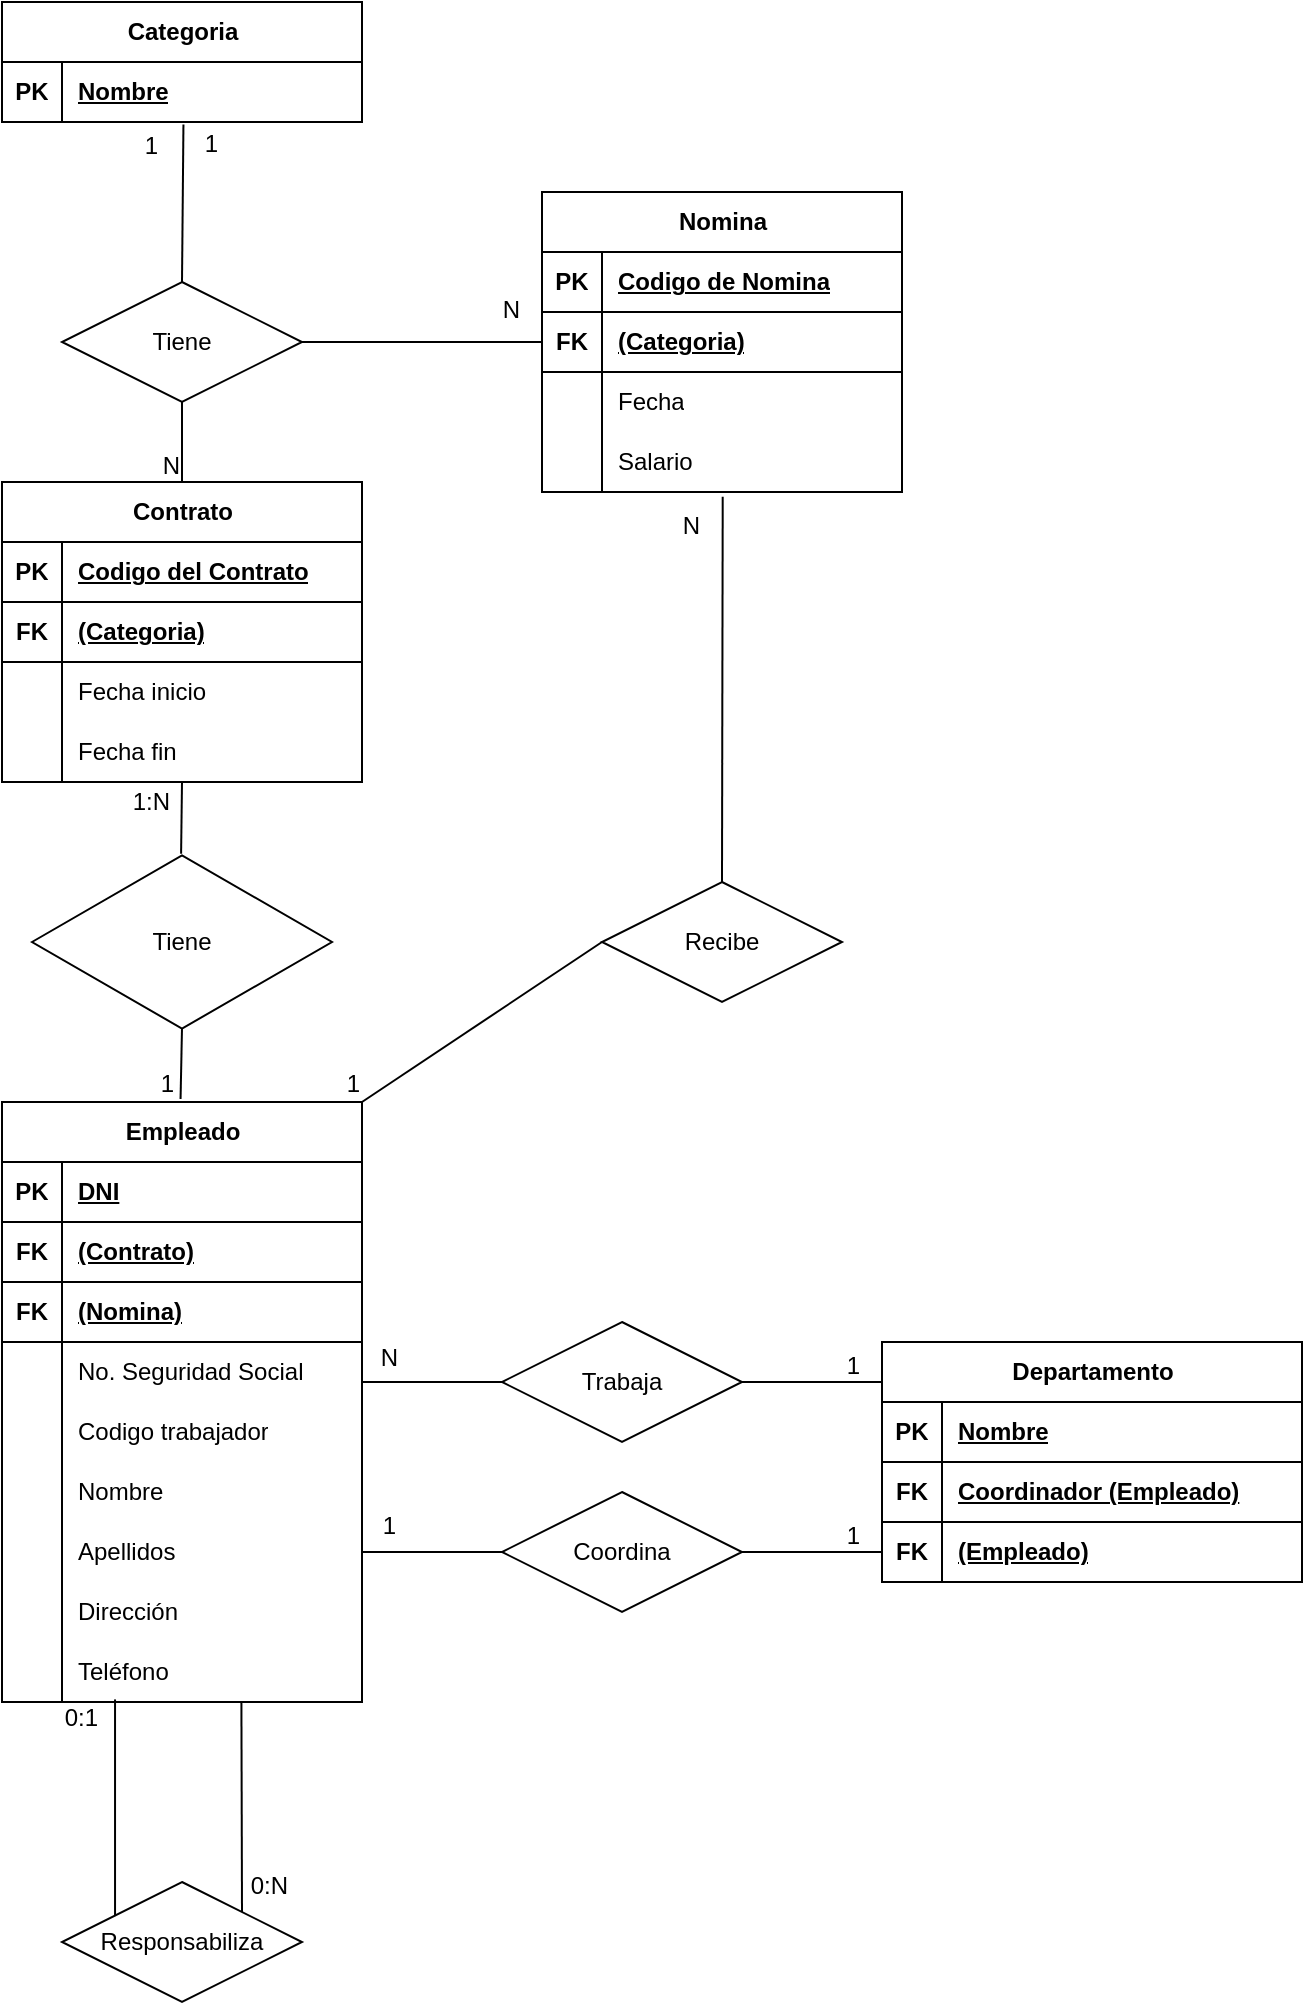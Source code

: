 <mxfile version="21.0.8" type="github">
  <diagram name="Página-1" id="8KKt6G1CIv87-5OnyRZG">
    <mxGraphModel dx="1728" dy="2106" grid="1" gridSize="10" guides="1" tooltips="1" connect="1" arrows="1" fold="1" page="1" pageScale="1" pageWidth="827" pageHeight="1169" math="0" shadow="0">
      <root>
        <mxCell id="0" />
        <mxCell id="1" parent="0" />
        <mxCell id="zrMCOAEATUfnwbdSrfln-1" value="Empleado" style="shape=table;startSize=30;container=1;collapsible=1;childLayout=tableLayout;fixedRows=1;rowLines=0;fontStyle=1;align=center;resizeLast=1;html=1;" parent="1" vertex="1">
          <mxGeometry x="50" y="160" width="180" height="300" as="geometry" />
        </mxCell>
        <mxCell id="zDWZpCZpUpgPRAZWwaJ6-1" value="" style="shape=tableRow;horizontal=0;startSize=0;swimlaneHead=0;swimlaneBody=0;fillColor=none;collapsible=0;dropTarget=0;points=[[0,0.5],[1,0.5]];portConstraint=eastwest;top=0;left=0;right=0;bottom=1;" vertex="1" parent="zrMCOAEATUfnwbdSrfln-1">
          <mxGeometry y="30" width="180" height="30" as="geometry" />
        </mxCell>
        <mxCell id="zDWZpCZpUpgPRAZWwaJ6-2" value="PK" style="shape=partialRectangle;connectable=0;fillColor=none;top=0;left=0;bottom=0;right=0;fontStyle=1;overflow=hidden;whiteSpace=wrap;html=1;" vertex="1" parent="zDWZpCZpUpgPRAZWwaJ6-1">
          <mxGeometry width="30" height="30" as="geometry">
            <mxRectangle width="30" height="30" as="alternateBounds" />
          </mxGeometry>
        </mxCell>
        <mxCell id="zDWZpCZpUpgPRAZWwaJ6-3" value="DNI" style="shape=partialRectangle;connectable=0;fillColor=none;top=0;left=0;bottom=0;right=0;align=left;spacingLeft=6;fontStyle=5;overflow=hidden;whiteSpace=wrap;html=1;" vertex="1" parent="zDWZpCZpUpgPRAZWwaJ6-1">
          <mxGeometry x="30" width="150" height="30" as="geometry">
            <mxRectangle width="150" height="30" as="alternateBounds" />
          </mxGeometry>
        </mxCell>
        <mxCell id="zDWZpCZpUpgPRAZWwaJ6-25" value="" style="shape=tableRow;horizontal=0;startSize=0;swimlaneHead=0;swimlaneBody=0;fillColor=none;collapsible=0;dropTarget=0;points=[[0,0.5],[1,0.5]];portConstraint=eastwest;top=0;left=0;right=0;bottom=1;" vertex="1" parent="zrMCOAEATUfnwbdSrfln-1">
          <mxGeometry y="60" width="180" height="30" as="geometry" />
        </mxCell>
        <mxCell id="zDWZpCZpUpgPRAZWwaJ6-26" value="FK" style="shape=partialRectangle;connectable=0;fillColor=none;top=0;left=0;bottom=0;right=0;fontStyle=1;overflow=hidden;whiteSpace=wrap;html=1;" vertex="1" parent="zDWZpCZpUpgPRAZWwaJ6-25">
          <mxGeometry width="30" height="30" as="geometry">
            <mxRectangle width="30" height="30" as="alternateBounds" />
          </mxGeometry>
        </mxCell>
        <mxCell id="zDWZpCZpUpgPRAZWwaJ6-27" value="(Contrato)" style="shape=partialRectangle;connectable=0;fillColor=none;top=0;left=0;bottom=0;right=0;align=left;spacingLeft=6;fontStyle=5;overflow=hidden;whiteSpace=wrap;html=1;" vertex="1" parent="zDWZpCZpUpgPRAZWwaJ6-25">
          <mxGeometry x="30" width="150" height="30" as="geometry">
            <mxRectangle width="150" height="30" as="alternateBounds" />
          </mxGeometry>
        </mxCell>
        <mxCell id="zrMCOAEATUfnwbdSrfln-2" value="" style="shape=tableRow;horizontal=0;startSize=0;swimlaneHead=0;swimlaneBody=0;fillColor=none;collapsible=0;dropTarget=0;points=[[0,0.5],[1,0.5]];portConstraint=eastwest;top=0;left=0;right=0;bottom=1;" parent="zrMCOAEATUfnwbdSrfln-1" vertex="1">
          <mxGeometry y="90" width="180" height="30" as="geometry" />
        </mxCell>
        <mxCell id="zrMCOAEATUfnwbdSrfln-3" value="FK" style="shape=partialRectangle;connectable=0;fillColor=none;top=0;left=0;bottom=0;right=0;fontStyle=1;overflow=hidden;whiteSpace=wrap;html=1;" parent="zrMCOAEATUfnwbdSrfln-2" vertex="1">
          <mxGeometry width="30" height="30" as="geometry">
            <mxRectangle width="30" height="30" as="alternateBounds" />
          </mxGeometry>
        </mxCell>
        <mxCell id="zrMCOAEATUfnwbdSrfln-4" value="(Nomina)" style="shape=partialRectangle;connectable=0;fillColor=none;top=0;left=0;bottom=0;right=0;align=left;spacingLeft=6;fontStyle=5;overflow=hidden;whiteSpace=wrap;html=1;" parent="zrMCOAEATUfnwbdSrfln-2" vertex="1">
          <mxGeometry x="30" width="150" height="30" as="geometry">
            <mxRectangle width="150" height="30" as="alternateBounds" />
          </mxGeometry>
        </mxCell>
        <mxCell id="zrMCOAEATUfnwbdSrfln-5" value="" style="shape=tableRow;horizontal=0;startSize=0;swimlaneHead=0;swimlaneBody=0;fillColor=none;collapsible=0;dropTarget=0;points=[[0,0.5],[1,0.5]];portConstraint=eastwest;top=0;left=0;right=0;bottom=0;" parent="zrMCOAEATUfnwbdSrfln-1" vertex="1">
          <mxGeometry y="120" width="180" height="30" as="geometry" />
        </mxCell>
        <mxCell id="zrMCOAEATUfnwbdSrfln-6" value="" style="shape=partialRectangle;connectable=0;fillColor=none;top=0;left=0;bottom=0;right=0;editable=1;overflow=hidden;whiteSpace=wrap;html=1;" parent="zrMCOAEATUfnwbdSrfln-5" vertex="1">
          <mxGeometry width="30" height="30" as="geometry">
            <mxRectangle width="30" height="30" as="alternateBounds" />
          </mxGeometry>
        </mxCell>
        <mxCell id="zrMCOAEATUfnwbdSrfln-7" value="No. Seguridad Social" style="shape=partialRectangle;connectable=0;fillColor=none;top=0;left=0;bottom=0;right=0;align=left;spacingLeft=6;overflow=hidden;whiteSpace=wrap;html=1;" parent="zrMCOAEATUfnwbdSrfln-5" vertex="1">
          <mxGeometry x="30" width="150" height="30" as="geometry">
            <mxRectangle width="150" height="30" as="alternateBounds" />
          </mxGeometry>
        </mxCell>
        <mxCell id="zrMCOAEATUfnwbdSrfln-8" value="" style="shape=tableRow;horizontal=0;startSize=0;swimlaneHead=0;swimlaneBody=0;fillColor=none;collapsible=0;dropTarget=0;points=[[0,0.5],[1,0.5]];portConstraint=eastwest;top=0;left=0;right=0;bottom=0;" parent="zrMCOAEATUfnwbdSrfln-1" vertex="1">
          <mxGeometry y="150" width="180" height="30" as="geometry" />
        </mxCell>
        <mxCell id="zrMCOAEATUfnwbdSrfln-9" value="" style="shape=partialRectangle;connectable=0;fillColor=none;top=0;left=0;bottom=0;right=0;editable=1;overflow=hidden;whiteSpace=wrap;html=1;" parent="zrMCOAEATUfnwbdSrfln-8" vertex="1">
          <mxGeometry width="30" height="30" as="geometry">
            <mxRectangle width="30" height="30" as="alternateBounds" />
          </mxGeometry>
        </mxCell>
        <mxCell id="zrMCOAEATUfnwbdSrfln-10" value="Codigo trabajador" style="shape=partialRectangle;connectable=0;fillColor=none;top=0;left=0;bottom=0;right=0;align=left;spacingLeft=6;overflow=hidden;whiteSpace=wrap;html=1;" parent="zrMCOAEATUfnwbdSrfln-8" vertex="1">
          <mxGeometry x="30" width="150" height="30" as="geometry">
            <mxRectangle width="150" height="30" as="alternateBounds" />
          </mxGeometry>
        </mxCell>
        <mxCell id="zrMCOAEATUfnwbdSrfln-11" value="" style="shape=tableRow;horizontal=0;startSize=0;swimlaneHead=0;swimlaneBody=0;fillColor=none;collapsible=0;dropTarget=0;points=[[0,0.5],[1,0.5]];portConstraint=eastwest;top=0;left=0;right=0;bottom=0;" parent="zrMCOAEATUfnwbdSrfln-1" vertex="1">
          <mxGeometry y="180" width="180" height="30" as="geometry" />
        </mxCell>
        <mxCell id="zrMCOAEATUfnwbdSrfln-12" value="" style="shape=partialRectangle;connectable=0;fillColor=none;top=0;left=0;bottom=0;right=0;editable=1;overflow=hidden;whiteSpace=wrap;html=1;" parent="zrMCOAEATUfnwbdSrfln-11" vertex="1">
          <mxGeometry width="30" height="30" as="geometry">
            <mxRectangle width="30" height="30" as="alternateBounds" />
          </mxGeometry>
        </mxCell>
        <mxCell id="zrMCOAEATUfnwbdSrfln-13" value="Nombre" style="shape=partialRectangle;connectable=0;fillColor=none;top=0;left=0;bottom=0;right=0;align=left;spacingLeft=6;overflow=hidden;whiteSpace=wrap;html=1;" parent="zrMCOAEATUfnwbdSrfln-11" vertex="1">
          <mxGeometry x="30" width="150" height="30" as="geometry">
            <mxRectangle width="150" height="30" as="alternateBounds" />
          </mxGeometry>
        </mxCell>
        <mxCell id="zrMCOAEATUfnwbdSrfln-20" value="" style="shape=tableRow;horizontal=0;startSize=0;swimlaneHead=0;swimlaneBody=0;fillColor=none;collapsible=0;dropTarget=0;points=[[0,0.5],[1,0.5]];portConstraint=eastwest;top=0;left=0;right=0;bottom=0;" parent="zrMCOAEATUfnwbdSrfln-1" vertex="1">
          <mxGeometry y="210" width="180" height="30" as="geometry" />
        </mxCell>
        <mxCell id="zrMCOAEATUfnwbdSrfln-21" value="" style="shape=partialRectangle;connectable=0;fillColor=none;top=0;left=0;bottom=0;right=0;editable=1;overflow=hidden;whiteSpace=wrap;html=1;" parent="zrMCOAEATUfnwbdSrfln-20" vertex="1">
          <mxGeometry width="30" height="30" as="geometry">
            <mxRectangle width="30" height="30" as="alternateBounds" />
          </mxGeometry>
        </mxCell>
        <mxCell id="zrMCOAEATUfnwbdSrfln-22" value="Apellidos" style="shape=partialRectangle;connectable=0;fillColor=none;top=0;left=0;bottom=0;right=0;align=left;spacingLeft=6;overflow=hidden;whiteSpace=wrap;html=1;" parent="zrMCOAEATUfnwbdSrfln-20" vertex="1">
          <mxGeometry x="30" width="150" height="30" as="geometry">
            <mxRectangle width="150" height="30" as="alternateBounds" />
          </mxGeometry>
        </mxCell>
        <mxCell id="zrMCOAEATUfnwbdSrfln-23" value="" style="shape=tableRow;horizontal=0;startSize=0;swimlaneHead=0;swimlaneBody=0;fillColor=none;collapsible=0;dropTarget=0;points=[[0,0.5],[1,0.5]];portConstraint=eastwest;top=0;left=0;right=0;bottom=0;" parent="zrMCOAEATUfnwbdSrfln-1" vertex="1">
          <mxGeometry y="240" width="180" height="30" as="geometry" />
        </mxCell>
        <mxCell id="zrMCOAEATUfnwbdSrfln-24" value="" style="shape=partialRectangle;connectable=0;fillColor=none;top=0;left=0;bottom=0;right=0;editable=1;overflow=hidden;whiteSpace=wrap;html=1;" parent="zrMCOAEATUfnwbdSrfln-23" vertex="1">
          <mxGeometry width="30" height="30" as="geometry">
            <mxRectangle width="30" height="30" as="alternateBounds" />
          </mxGeometry>
        </mxCell>
        <mxCell id="zrMCOAEATUfnwbdSrfln-25" value="Dirección" style="shape=partialRectangle;connectable=0;fillColor=none;top=0;left=0;bottom=0;right=0;align=left;spacingLeft=6;overflow=hidden;whiteSpace=wrap;html=1;" parent="zrMCOAEATUfnwbdSrfln-23" vertex="1">
          <mxGeometry x="30" width="150" height="30" as="geometry">
            <mxRectangle width="150" height="30" as="alternateBounds" />
          </mxGeometry>
        </mxCell>
        <mxCell id="zrMCOAEATUfnwbdSrfln-26" value="" style="shape=tableRow;horizontal=0;startSize=0;swimlaneHead=0;swimlaneBody=0;fillColor=none;collapsible=0;dropTarget=0;points=[[0,0.5],[1,0.5]];portConstraint=eastwest;top=0;left=0;right=0;bottom=0;" parent="zrMCOAEATUfnwbdSrfln-1" vertex="1">
          <mxGeometry y="270" width="180" height="30" as="geometry" />
        </mxCell>
        <mxCell id="zrMCOAEATUfnwbdSrfln-27" value="" style="shape=partialRectangle;connectable=0;fillColor=none;top=0;left=0;bottom=0;right=0;editable=1;overflow=hidden;whiteSpace=wrap;html=1;" parent="zrMCOAEATUfnwbdSrfln-26" vertex="1">
          <mxGeometry width="30" height="30" as="geometry">
            <mxRectangle width="30" height="30" as="alternateBounds" />
          </mxGeometry>
        </mxCell>
        <mxCell id="zrMCOAEATUfnwbdSrfln-28" value="Teléfono" style="shape=partialRectangle;connectable=0;fillColor=none;top=0;left=0;bottom=0;right=0;align=left;spacingLeft=6;overflow=hidden;whiteSpace=wrap;html=1;" parent="zrMCOAEATUfnwbdSrfln-26" vertex="1">
          <mxGeometry x="30" width="150" height="30" as="geometry">
            <mxRectangle width="150" height="30" as="alternateBounds" />
          </mxGeometry>
        </mxCell>
        <mxCell id="zrMCOAEATUfnwbdSrfln-29" value="Departamento" style="shape=table;startSize=30;container=1;collapsible=1;childLayout=tableLayout;fixedRows=1;rowLines=0;fontStyle=1;align=center;resizeLast=1;html=1;" parent="1" vertex="1">
          <mxGeometry x="490" y="280" width="210" height="120" as="geometry" />
        </mxCell>
        <mxCell id="zrMCOAEATUfnwbdSrfln-30" value="" style="shape=tableRow;horizontal=0;startSize=0;swimlaneHead=0;swimlaneBody=0;fillColor=none;collapsible=0;dropTarget=0;points=[[0,0.5],[1,0.5]];portConstraint=eastwest;top=0;left=0;right=0;bottom=1;" parent="zrMCOAEATUfnwbdSrfln-29" vertex="1">
          <mxGeometry y="30" width="210" height="30" as="geometry" />
        </mxCell>
        <mxCell id="zrMCOAEATUfnwbdSrfln-31" value="PK" style="shape=partialRectangle;connectable=0;fillColor=none;top=0;left=0;bottom=0;right=0;fontStyle=1;overflow=hidden;whiteSpace=wrap;html=1;" parent="zrMCOAEATUfnwbdSrfln-30" vertex="1">
          <mxGeometry width="30" height="30" as="geometry">
            <mxRectangle width="30" height="30" as="alternateBounds" />
          </mxGeometry>
        </mxCell>
        <mxCell id="zrMCOAEATUfnwbdSrfln-32" value="Nombre" style="shape=partialRectangle;connectable=0;fillColor=none;top=0;left=0;bottom=0;right=0;align=left;spacingLeft=6;fontStyle=5;overflow=hidden;whiteSpace=wrap;html=1;" parent="zrMCOAEATUfnwbdSrfln-30" vertex="1">
          <mxGeometry x="30" width="180" height="30" as="geometry">
            <mxRectangle width="180" height="30" as="alternateBounds" />
          </mxGeometry>
        </mxCell>
        <mxCell id="zDWZpCZpUpgPRAZWwaJ6-19" value="" style="shape=tableRow;horizontal=0;startSize=0;swimlaneHead=0;swimlaneBody=0;fillColor=none;collapsible=0;dropTarget=0;points=[[0,0.5],[1,0.5]];portConstraint=eastwest;top=0;left=0;right=0;bottom=1;" vertex="1" parent="zrMCOAEATUfnwbdSrfln-29">
          <mxGeometry y="60" width="210" height="30" as="geometry" />
        </mxCell>
        <mxCell id="zDWZpCZpUpgPRAZWwaJ6-20" value="FK" style="shape=partialRectangle;connectable=0;fillColor=none;top=0;left=0;bottom=0;right=0;fontStyle=1;overflow=hidden;whiteSpace=wrap;html=1;" vertex="1" parent="zDWZpCZpUpgPRAZWwaJ6-19">
          <mxGeometry width="30" height="30" as="geometry">
            <mxRectangle width="30" height="30" as="alternateBounds" />
          </mxGeometry>
        </mxCell>
        <mxCell id="zDWZpCZpUpgPRAZWwaJ6-21" value="Coordinador (Empleado)" style="shape=partialRectangle;connectable=0;fillColor=none;top=0;left=0;bottom=0;right=0;align=left;spacingLeft=6;fontStyle=5;overflow=hidden;whiteSpace=wrap;html=1;" vertex="1" parent="zDWZpCZpUpgPRAZWwaJ6-19">
          <mxGeometry x="30" width="180" height="30" as="geometry">
            <mxRectangle width="180" height="30" as="alternateBounds" />
          </mxGeometry>
        </mxCell>
        <mxCell id="zDWZpCZpUpgPRAZWwaJ6-22" value="" style="shape=tableRow;horizontal=0;startSize=0;swimlaneHead=0;swimlaneBody=0;fillColor=none;collapsible=0;dropTarget=0;points=[[0,0.5],[1,0.5]];portConstraint=eastwest;top=0;left=0;right=0;bottom=1;" vertex="1" parent="zrMCOAEATUfnwbdSrfln-29">
          <mxGeometry y="90" width="210" height="30" as="geometry" />
        </mxCell>
        <mxCell id="zDWZpCZpUpgPRAZWwaJ6-23" value="FK" style="shape=partialRectangle;connectable=0;fillColor=none;top=0;left=0;bottom=0;right=0;fontStyle=1;overflow=hidden;whiteSpace=wrap;html=1;" vertex="1" parent="zDWZpCZpUpgPRAZWwaJ6-22">
          <mxGeometry width="30" height="30" as="geometry">
            <mxRectangle width="30" height="30" as="alternateBounds" />
          </mxGeometry>
        </mxCell>
        <mxCell id="zDWZpCZpUpgPRAZWwaJ6-24" value="(Empleado)" style="shape=partialRectangle;connectable=0;fillColor=none;top=0;left=0;bottom=0;right=0;align=left;spacingLeft=6;fontStyle=5;overflow=hidden;whiteSpace=wrap;html=1;" vertex="1" parent="zDWZpCZpUpgPRAZWwaJ6-22">
          <mxGeometry x="30" width="180" height="30" as="geometry">
            <mxRectangle width="180" height="30" as="alternateBounds" />
          </mxGeometry>
        </mxCell>
        <mxCell id="zrMCOAEATUfnwbdSrfln-42" value="Contrato" style="shape=table;startSize=30;container=1;collapsible=1;childLayout=tableLayout;fixedRows=1;rowLines=0;fontStyle=1;align=center;resizeLast=1;html=1;" parent="1" vertex="1">
          <mxGeometry x="50" y="-150" width="180" height="150" as="geometry" />
        </mxCell>
        <mxCell id="zDWZpCZpUpgPRAZWwaJ6-13" value="" style="shape=tableRow;horizontal=0;startSize=0;swimlaneHead=0;swimlaneBody=0;fillColor=none;collapsible=0;dropTarget=0;points=[[0,0.5],[1,0.5]];portConstraint=eastwest;top=0;left=0;right=0;bottom=1;" vertex="1" parent="zrMCOAEATUfnwbdSrfln-42">
          <mxGeometry y="30" width="180" height="30" as="geometry" />
        </mxCell>
        <mxCell id="zDWZpCZpUpgPRAZWwaJ6-14" value="PK" style="shape=partialRectangle;connectable=0;fillColor=none;top=0;left=0;bottom=0;right=0;fontStyle=1;overflow=hidden;whiteSpace=wrap;html=1;" vertex="1" parent="zDWZpCZpUpgPRAZWwaJ6-13">
          <mxGeometry width="30" height="30" as="geometry">
            <mxRectangle width="30" height="30" as="alternateBounds" />
          </mxGeometry>
        </mxCell>
        <mxCell id="zDWZpCZpUpgPRAZWwaJ6-15" value="Codigo del Contrato" style="shape=partialRectangle;connectable=0;fillColor=none;top=0;left=0;bottom=0;right=0;align=left;spacingLeft=6;fontStyle=5;overflow=hidden;whiteSpace=wrap;html=1;strokeColor=default;" vertex="1" parent="zDWZpCZpUpgPRAZWwaJ6-13">
          <mxGeometry x="30" width="150" height="30" as="geometry">
            <mxRectangle width="150" height="30" as="alternateBounds" />
          </mxGeometry>
        </mxCell>
        <mxCell id="zrMCOAEATUfnwbdSrfln-43" value="" style="shape=tableRow;horizontal=0;startSize=0;swimlaneHead=0;swimlaneBody=0;fillColor=none;collapsible=0;dropTarget=0;points=[[0,0.5],[1,0.5]];portConstraint=eastwest;top=0;left=0;right=0;bottom=1;" parent="zrMCOAEATUfnwbdSrfln-42" vertex="1">
          <mxGeometry y="60" width="180" height="30" as="geometry" />
        </mxCell>
        <mxCell id="zrMCOAEATUfnwbdSrfln-44" value="FK" style="shape=partialRectangle;connectable=0;fillColor=none;top=0;left=0;bottom=0;right=0;fontStyle=1;overflow=hidden;whiteSpace=wrap;html=1;" parent="zrMCOAEATUfnwbdSrfln-43" vertex="1">
          <mxGeometry width="30" height="30" as="geometry">
            <mxRectangle width="30" height="30" as="alternateBounds" />
          </mxGeometry>
        </mxCell>
        <mxCell id="zrMCOAEATUfnwbdSrfln-45" value="(Categoria)" style="shape=partialRectangle;connectable=0;fillColor=none;top=0;left=0;bottom=0;right=0;align=left;spacingLeft=6;fontStyle=5;overflow=hidden;whiteSpace=wrap;html=1;" parent="zrMCOAEATUfnwbdSrfln-43" vertex="1">
          <mxGeometry x="30" width="150" height="30" as="geometry">
            <mxRectangle width="150" height="30" as="alternateBounds" />
          </mxGeometry>
        </mxCell>
        <mxCell id="zrMCOAEATUfnwbdSrfln-46" value="" style="shape=tableRow;horizontal=0;startSize=0;swimlaneHead=0;swimlaneBody=0;fillColor=none;collapsible=0;dropTarget=0;points=[[0,0.5],[1,0.5]];portConstraint=eastwest;top=0;left=0;right=0;bottom=0;" parent="zrMCOAEATUfnwbdSrfln-42" vertex="1">
          <mxGeometry y="90" width="180" height="30" as="geometry" />
        </mxCell>
        <mxCell id="zrMCOAEATUfnwbdSrfln-47" value="" style="shape=partialRectangle;connectable=0;fillColor=none;top=0;left=0;bottom=0;right=0;editable=1;overflow=hidden;whiteSpace=wrap;html=1;" parent="zrMCOAEATUfnwbdSrfln-46" vertex="1">
          <mxGeometry width="30" height="30" as="geometry">
            <mxRectangle width="30" height="30" as="alternateBounds" />
          </mxGeometry>
        </mxCell>
        <mxCell id="zrMCOAEATUfnwbdSrfln-48" value="Fecha inicio" style="shape=partialRectangle;connectable=0;fillColor=none;top=0;left=0;bottom=0;right=0;align=left;spacingLeft=6;overflow=hidden;whiteSpace=wrap;html=1;" parent="zrMCOAEATUfnwbdSrfln-46" vertex="1">
          <mxGeometry x="30" width="150" height="30" as="geometry">
            <mxRectangle width="150" height="30" as="alternateBounds" />
          </mxGeometry>
        </mxCell>
        <mxCell id="zrMCOAEATUfnwbdSrfln-49" value="" style="shape=tableRow;horizontal=0;startSize=0;swimlaneHead=0;swimlaneBody=0;fillColor=none;collapsible=0;dropTarget=0;points=[[0,0.5],[1,0.5]];portConstraint=eastwest;top=0;left=0;right=0;bottom=0;" parent="zrMCOAEATUfnwbdSrfln-42" vertex="1">
          <mxGeometry y="120" width="180" height="30" as="geometry" />
        </mxCell>
        <mxCell id="zrMCOAEATUfnwbdSrfln-50" value="" style="shape=partialRectangle;connectable=0;fillColor=none;top=0;left=0;bottom=0;right=0;editable=1;overflow=hidden;whiteSpace=wrap;html=1;" parent="zrMCOAEATUfnwbdSrfln-49" vertex="1">
          <mxGeometry width="30" height="30" as="geometry">
            <mxRectangle width="30" height="30" as="alternateBounds" />
          </mxGeometry>
        </mxCell>
        <mxCell id="zrMCOAEATUfnwbdSrfln-51" value="Fecha fin" style="shape=partialRectangle;connectable=0;fillColor=none;top=0;left=0;bottom=0;right=0;align=left;spacingLeft=6;overflow=hidden;whiteSpace=wrap;html=1;" parent="zrMCOAEATUfnwbdSrfln-49" vertex="1">
          <mxGeometry x="30" width="150" height="30" as="geometry">
            <mxRectangle width="150" height="30" as="alternateBounds" />
          </mxGeometry>
        </mxCell>
        <mxCell id="zrMCOAEATUfnwbdSrfln-76" value="Responsabiliza" style="shape=rhombus;perimeter=rhombusPerimeter;whiteSpace=wrap;html=1;align=center;" parent="1" vertex="1">
          <mxGeometry x="80" y="550" width="120" height="60" as="geometry" />
        </mxCell>
        <mxCell id="zrMCOAEATUfnwbdSrfln-77" value="Trabaja" style="shape=rhombus;perimeter=rhombusPerimeter;whiteSpace=wrap;html=1;align=center;" parent="1" vertex="1">
          <mxGeometry x="300" y="270" width="120" height="60" as="geometry" />
        </mxCell>
        <mxCell id="zrMCOAEATUfnwbdSrfln-80" value="" style="endArrow=none;html=1;rounded=0;exitX=1;exitY=0.5;exitDx=0;exitDy=0;" parent="1" source="zrMCOAEATUfnwbdSrfln-77" edge="1">
          <mxGeometry relative="1" as="geometry">
            <mxPoint x="310" y="270" as="sourcePoint" />
            <mxPoint x="490" y="300" as="targetPoint" />
          </mxGeometry>
        </mxCell>
        <mxCell id="zrMCOAEATUfnwbdSrfln-81" value="1" style="resizable=0;html=1;whiteSpace=wrap;align=right;verticalAlign=bottom;" parent="zrMCOAEATUfnwbdSrfln-80" connectable="0" vertex="1">
          <mxGeometry x="1" relative="1" as="geometry">
            <mxPoint x="-10" as="offset" />
          </mxGeometry>
        </mxCell>
        <mxCell id="zrMCOAEATUfnwbdSrfln-83" value="" style="endArrow=none;html=1;rounded=0;entryX=1;entryY=0.667;entryDx=0;entryDy=0;entryPerimeter=0;exitX=0;exitY=0.5;exitDx=0;exitDy=0;" parent="1" source="zrMCOAEATUfnwbdSrfln-77" target="zrMCOAEATUfnwbdSrfln-5" edge="1">
          <mxGeometry relative="1" as="geometry">
            <mxPoint x="310" y="270" as="sourcePoint" />
            <mxPoint x="470" y="270" as="targetPoint" />
          </mxGeometry>
        </mxCell>
        <mxCell id="zrMCOAEATUfnwbdSrfln-84" value="N" style="resizable=0;html=1;whiteSpace=wrap;align=right;verticalAlign=bottom;" parent="zrMCOAEATUfnwbdSrfln-83" connectable="0" vertex="1">
          <mxGeometry x="1" relative="1" as="geometry">
            <mxPoint x="19" y="-4" as="offset" />
          </mxGeometry>
        </mxCell>
        <mxCell id="zrMCOAEATUfnwbdSrfln-85" value="" style="endArrow=none;html=1;rounded=0;entryX=0.314;entryY=0.957;entryDx=0;entryDy=0;entryPerimeter=0;exitX=0.221;exitY=0.284;exitDx=0;exitDy=0;exitPerimeter=0;" parent="1" source="zrMCOAEATUfnwbdSrfln-76" target="zrMCOAEATUfnwbdSrfln-26" edge="1">
          <mxGeometry relative="1" as="geometry">
            <mxPoint x="107" y="580" as="sourcePoint" />
            <mxPoint x="140" y="410" as="targetPoint" />
            <Array as="points" />
          </mxGeometry>
        </mxCell>
        <mxCell id="zrMCOAEATUfnwbdSrfln-86" value="0:1" style="resizable=0;html=1;whiteSpace=wrap;align=right;verticalAlign=bottom;" parent="zrMCOAEATUfnwbdSrfln-85" connectable="0" vertex="1">
          <mxGeometry x="1" relative="1" as="geometry">
            <mxPoint x="-7" y="18" as="offset" />
          </mxGeometry>
        </mxCell>
        <mxCell id="zrMCOAEATUfnwbdSrfln-87" value="" style="endArrow=none;html=1;rounded=0;exitX=1;exitY=0;exitDx=0;exitDy=0;entryX=0.665;entryY=0.984;entryDx=0;entryDy=0;entryPerimeter=0;" parent="1" source="zrMCOAEATUfnwbdSrfln-76" target="zrMCOAEATUfnwbdSrfln-26" edge="1">
          <mxGeometry relative="1" as="geometry">
            <mxPoint x="310" y="350" as="sourcePoint" />
            <mxPoint x="470" y="350" as="targetPoint" />
          </mxGeometry>
        </mxCell>
        <mxCell id="zrMCOAEATUfnwbdSrfln-88" value="0:N" style="resizable=0;html=1;whiteSpace=wrap;align=right;verticalAlign=bottom;" parent="zrMCOAEATUfnwbdSrfln-87" connectable="0" vertex="1">
          <mxGeometry x="1" relative="1" as="geometry">
            <mxPoint x="25" y="101" as="offset" />
          </mxGeometry>
        </mxCell>
        <mxCell id="zrMCOAEATUfnwbdSrfln-89" value="Coordina" style="shape=rhombus;perimeter=rhombusPerimeter;whiteSpace=wrap;html=1;align=center;" parent="1" vertex="1">
          <mxGeometry x="300" y="355" width="120" height="60" as="geometry" />
        </mxCell>
        <mxCell id="zrMCOAEATUfnwbdSrfln-90" value="" style="endArrow=none;html=1;rounded=0;entryX=1;entryY=0.5;entryDx=0;entryDy=0;exitX=0;exitY=0.5;exitDx=0;exitDy=0;" parent="1" target="zrMCOAEATUfnwbdSrfln-20" edge="1" source="zrMCOAEATUfnwbdSrfln-89">
          <mxGeometry relative="1" as="geometry">
            <mxPoint x="300" y="350" as="sourcePoint" />
            <mxPoint x="470" y="350" as="targetPoint" />
          </mxGeometry>
        </mxCell>
        <mxCell id="zrMCOAEATUfnwbdSrfln-91" value="1" style="resizable=0;html=1;whiteSpace=wrap;align=right;verticalAlign=bottom;" parent="zrMCOAEATUfnwbdSrfln-90" connectable="0" vertex="1">
          <mxGeometry x="1" relative="1" as="geometry">
            <mxPoint x="18" y="-5" as="offset" />
          </mxGeometry>
        </mxCell>
        <mxCell id="zrMCOAEATUfnwbdSrfln-92" value="" style="endArrow=none;html=1;rounded=0;entryX=0;entryY=0.5;entryDx=0;entryDy=0;exitX=1;exitY=0.5;exitDx=0;exitDy=0;" parent="1" target="zDWZpCZpUpgPRAZWwaJ6-22" edge="1" source="zrMCOAEATUfnwbdSrfln-89">
          <mxGeometry relative="1" as="geometry">
            <mxPoint x="420" y="350" as="sourcePoint" />
            <mxPoint x="480" y="320" as="targetPoint" />
          </mxGeometry>
        </mxCell>
        <mxCell id="zrMCOAEATUfnwbdSrfln-93" value="1" style="resizable=0;html=1;whiteSpace=wrap;align=right;verticalAlign=bottom;" parent="zrMCOAEATUfnwbdSrfln-92" connectable="0" vertex="1">
          <mxGeometry x="1" relative="1" as="geometry">
            <mxPoint x="-10" as="offset" />
          </mxGeometry>
        </mxCell>
        <mxCell id="zrMCOAEATUfnwbdSrfln-94" value="Categoria" style="shape=table;startSize=30;container=1;collapsible=1;childLayout=tableLayout;fixedRows=1;rowLines=0;fontStyle=1;align=center;resizeLast=1;html=1;" parent="1" vertex="1">
          <mxGeometry x="50" y="-390" width="180" height="60" as="geometry" />
        </mxCell>
        <mxCell id="zrMCOAEATUfnwbdSrfln-95" value="" style="shape=tableRow;horizontal=0;startSize=0;swimlaneHead=0;swimlaneBody=0;fillColor=none;collapsible=0;dropTarget=0;points=[[0,0.5],[1,0.5]];portConstraint=eastwest;top=0;left=0;right=0;bottom=1;" parent="zrMCOAEATUfnwbdSrfln-94" vertex="1">
          <mxGeometry y="30" width="180" height="30" as="geometry" />
        </mxCell>
        <mxCell id="zrMCOAEATUfnwbdSrfln-96" value="PK" style="shape=partialRectangle;connectable=0;fillColor=none;top=0;left=0;bottom=0;right=0;fontStyle=1;overflow=hidden;whiteSpace=wrap;html=1;" parent="zrMCOAEATUfnwbdSrfln-95" vertex="1">
          <mxGeometry width="30" height="30" as="geometry">
            <mxRectangle width="30" height="30" as="alternateBounds" />
          </mxGeometry>
        </mxCell>
        <mxCell id="zrMCOAEATUfnwbdSrfln-97" value="Nombre" style="shape=partialRectangle;connectable=0;fillColor=none;top=0;left=0;bottom=0;right=0;align=left;spacingLeft=6;fontStyle=5;overflow=hidden;whiteSpace=wrap;html=1;" parent="zrMCOAEATUfnwbdSrfln-95" vertex="1">
          <mxGeometry x="30" width="150" height="30" as="geometry">
            <mxRectangle width="150" height="30" as="alternateBounds" />
          </mxGeometry>
        </mxCell>
        <mxCell id="zrMCOAEATUfnwbdSrfln-107" value="Tiene" style="html=1;whiteSpace=wrap;aspect=fixed;shape=isoRectangle;" parent="1" vertex="1">
          <mxGeometry x="65" y="35" width="150" height="90" as="geometry" />
        </mxCell>
        <mxCell id="zrMCOAEATUfnwbdSrfln-108" value="Tiene" style="shape=rhombus;perimeter=rhombusPerimeter;whiteSpace=wrap;html=1;align=center;" parent="1" vertex="1">
          <mxGeometry x="80" y="-250" width="120" height="60" as="geometry" />
        </mxCell>
        <mxCell id="zrMCOAEATUfnwbdSrfln-109" value="Nomina" style="shape=table;startSize=30;container=1;collapsible=1;childLayout=tableLayout;fixedRows=1;rowLines=0;fontStyle=1;align=center;resizeLast=1;html=1;" parent="1" vertex="1">
          <mxGeometry x="320" y="-295" width="180" height="150" as="geometry" />
        </mxCell>
        <mxCell id="zDWZpCZpUpgPRAZWwaJ6-16" value="" style="shape=tableRow;horizontal=0;startSize=0;swimlaneHead=0;swimlaneBody=0;fillColor=none;collapsible=0;dropTarget=0;points=[[0,0.5],[1,0.5]];portConstraint=eastwest;top=0;left=0;right=0;bottom=1;" vertex="1" parent="zrMCOAEATUfnwbdSrfln-109">
          <mxGeometry y="30" width="180" height="30" as="geometry" />
        </mxCell>
        <mxCell id="zDWZpCZpUpgPRAZWwaJ6-17" value="PK" style="shape=partialRectangle;connectable=0;fillColor=none;top=0;left=0;bottom=0;right=0;fontStyle=1;overflow=hidden;whiteSpace=wrap;html=1;" vertex="1" parent="zDWZpCZpUpgPRAZWwaJ6-16">
          <mxGeometry width="30" height="30" as="geometry">
            <mxRectangle width="30" height="30" as="alternateBounds" />
          </mxGeometry>
        </mxCell>
        <mxCell id="zDWZpCZpUpgPRAZWwaJ6-18" value="Codigo de Nomina" style="shape=partialRectangle;connectable=0;fillColor=none;top=0;left=0;bottom=0;right=0;align=left;spacingLeft=6;fontStyle=5;overflow=hidden;whiteSpace=wrap;html=1;" vertex="1" parent="zDWZpCZpUpgPRAZWwaJ6-16">
          <mxGeometry x="30" width="150" height="30" as="geometry">
            <mxRectangle width="150" height="30" as="alternateBounds" />
          </mxGeometry>
        </mxCell>
        <mxCell id="zrMCOAEATUfnwbdSrfln-110" value="" style="shape=tableRow;horizontal=0;startSize=0;swimlaneHead=0;swimlaneBody=0;fillColor=none;collapsible=0;dropTarget=0;points=[[0,0.5],[1,0.5]];portConstraint=eastwest;top=0;left=0;right=0;bottom=1;" parent="zrMCOAEATUfnwbdSrfln-109" vertex="1">
          <mxGeometry y="60" width="180" height="30" as="geometry" />
        </mxCell>
        <mxCell id="zrMCOAEATUfnwbdSrfln-111" value="FK" style="shape=partialRectangle;connectable=0;fillColor=none;top=0;left=0;bottom=0;right=0;fontStyle=1;overflow=hidden;whiteSpace=wrap;html=1;" parent="zrMCOAEATUfnwbdSrfln-110" vertex="1">
          <mxGeometry width="30" height="30" as="geometry">
            <mxRectangle width="30" height="30" as="alternateBounds" />
          </mxGeometry>
        </mxCell>
        <mxCell id="zrMCOAEATUfnwbdSrfln-112" value="(Categoria)" style="shape=partialRectangle;connectable=0;fillColor=none;top=0;left=0;bottom=0;right=0;align=left;spacingLeft=6;fontStyle=5;overflow=hidden;whiteSpace=wrap;html=1;" parent="zrMCOAEATUfnwbdSrfln-110" vertex="1">
          <mxGeometry x="30" width="150" height="30" as="geometry">
            <mxRectangle width="150" height="30" as="alternateBounds" />
          </mxGeometry>
        </mxCell>
        <mxCell id="zrMCOAEATUfnwbdSrfln-113" value="" style="shape=tableRow;horizontal=0;startSize=0;swimlaneHead=0;swimlaneBody=0;fillColor=none;collapsible=0;dropTarget=0;points=[[0,0.5],[1,0.5]];portConstraint=eastwest;top=0;left=0;right=0;bottom=0;" parent="zrMCOAEATUfnwbdSrfln-109" vertex="1">
          <mxGeometry y="90" width="180" height="30" as="geometry" />
        </mxCell>
        <mxCell id="zrMCOAEATUfnwbdSrfln-114" value="" style="shape=partialRectangle;connectable=0;fillColor=none;top=0;left=0;bottom=0;right=0;editable=1;overflow=hidden;whiteSpace=wrap;html=1;" parent="zrMCOAEATUfnwbdSrfln-113" vertex="1">
          <mxGeometry width="30" height="30" as="geometry">
            <mxRectangle width="30" height="30" as="alternateBounds" />
          </mxGeometry>
        </mxCell>
        <mxCell id="zrMCOAEATUfnwbdSrfln-115" value="Fecha" style="shape=partialRectangle;connectable=0;fillColor=none;top=0;left=0;bottom=0;right=0;align=left;spacingLeft=6;overflow=hidden;whiteSpace=wrap;html=1;" parent="zrMCOAEATUfnwbdSrfln-113" vertex="1">
          <mxGeometry x="30" width="150" height="30" as="geometry">
            <mxRectangle width="150" height="30" as="alternateBounds" />
          </mxGeometry>
        </mxCell>
        <mxCell id="zrMCOAEATUfnwbdSrfln-116" value="" style="shape=tableRow;horizontal=0;startSize=0;swimlaneHead=0;swimlaneBody=0;fillColor=none;collapsible=0;dropTarget=0;points=[[0,0.5],[1,0.5]];portConstraint=eastwest;top=0;left=0;right=0;bottom=0;" parent="zrMCOAEATUfnwbdSrfln-109" vertex="1">
          <mxGeometry y="120" width="180" height="30" as="geometry" />
        </mxCell>
        <mxCell id="zrMCOAEATUfnwbdSrfln-117" value="" style="shape=partialRectangle;connectable=0;fillColor=none;top=0;left=0;bottom=0;right=0;editable=1;overflow=hidden;whiteSpace=wrap;html=1;" parent="zrMCOAEATUfnwbdSrfln-116" vertex="1">
          <mxGeometry width="30" height="30" as="geometry">
            <mxRectangle width="30" height="30" as="alternateBounds" />
          </mxGeometry>
        </mxCell>
        <mxCell id="zrMCOAEATUfnwbdSrfln-118" value="Salario" style="shape=partialRectangle;connectable=0;fillColor=none;top=0;left=0;bottom=0;right=0;align=left;spacingLeft=6;overflow=hidden;whiteSpace=wrap;html=1;" parent="zrMCOAEATUfnwbdSrfln-116" vertex="1">
          <mxGeometry x="30" width="150" height="30" as="geometry">
            <mxRectangle width="150" height="30" as="alternateBounds" />
          </mxGeometry>
        </mxCell>
        <mxCell id="zrMCOAEATUfnwbdSrfln-122" value="Recibe" style="shape=rhombus;perimeter=rhombusPerimeter;whiteSpace=wrap;html=1;align=center;" parent="1" vertex="1">
          <mxGeometry x="350" y="50" width="120" height="60" as="geometry" />
        </mxCell>
        <mxCell id="zrMCOAEATUfnwbdSrfln-123" value="" style="endArrow=none;html=1;rounded=0;exitX=0.497;exitY=0.01;exitDx=0;exitDy=0;exitPerimeter=0;entryX=0.5;entryY=1;entryDx=0;entryDy=0;entryPerimeter=0;" parent="1" target="zrMCOAEATUfnwbdSrfln-49" edge="1" source="zrMCOAEATUfnwbdSrfln-107">
          <mxGeometry relative="1" as="geometry">
            <mxPoint x="155.48" y="41.71" as="sourcePoint" />
            <mxPoint x="154.52" y="1.23" as="targetPoint" />
          </mxGeometry>
        </mxCell>
        <mxCell id="zrMCOAEATUfnwbdSrfln-124" value="1:N" style="resizable=0;html=1;whiteSpace=wrap;align=right;verticalAlign=bottom;" parent="zrMCOAEATUfnwbdSrfln-123" connectable="0" vertex="1">
          <mxGeometry x="1" relative="1" as="geometry">
            <mxPoint x="-5" y="19" as="offset" />
          </mxGeometry>
        </mxCell>
        <mxCell id="zrMCOAEATUfnwbdSrfln-125" value="" style="endArrow=none;html=1;rounded=0;entryX=0.496;entryY=-0.005;entryDx=0;entryDy=0;entryPerimeter=0;exitX=0.5;exitY=0.978;exitDx=0;exitDy=0;exitPerimeter=0;" parent="1" source="zrMCOAEATUfnwbdSrfln-107" target="zrMCOAEATUfnwbdSrfln-1" edge="1">
          <mxGeometry relative="1" as="geometry">
            <mxPoint x="260" y="40" as="sourcePoint" />
            <mxPoint x="420" y="40" as="targetPoint" />
          </mxGeometry>
        </mxCell>
        <mxCell id="zrMCOAEATUfnwbdSrfln-126" value="1" style="resizable=0;html=1;whiteSpace=wrap;align=right;verticalAlign=bottom;" parent="zrMCOAEATUfnwbdSrfln-125" connectable="0" vertex="1">
          <mxGeometry x="1" relative="1" as="geometry">
            <mxPoint x="-2" y="1" as="offset" />
          </mxGeometry>
        </mxCell>
        <mxCell id="zrMCOAEATUfnwbdSrfln-128" value="" style="endArrow=none;html=1;rounded=0;entryX=0.504;entryY=1.041;entryDx=0;entryDy=0;entryPerimeter=0;exitX=0.5;exitY=0;exitDx=0;exitDy=0;" parent="1" source="zrMCOAEATUfnwbdSrfln-108" target="zrMCOAEATUfnwbdSrfln-95" edge="1">
          <mxGeometry relative="1" as="geometry">
            <mxPoint x="260" y="-200" as="sourcePoint" />
            <mxPoint x="169.82" y="-299.07" as="targetPoint" />
          </mxGeometry>
        </mxCell>
        <mxCell id="zrMCOAEATUfnwbdSrfln-129" value="1" style="resizable=0;html=1;whiteSpace=wrap;align=right;verticalAlign=bottom;" parent="zrMCOAEATUfnwbdSrfln-128" connectable="0" vertex="1">
          <mxGeometry x="1" relative="1" as="geometry">
            <mxPoint x="-11" y="19" as="offset" />
          </mxGeometry>
        </mxCell>
        <mxCell id="zrMCOAEATUfnwbdSrfln-130" value="" style="endArrow=none;html=1;rounded=0;entryX=0.5;entryY=0;entryDx=0;entryDy=0;exitX=0.5;exitY=1;exitDx=0;exitDy=0;" parent="1" source="zrMCOAEATUfnwbdSrfln-108" target="zrMCOAEATUfnwbdSrfln-42" edge="1">
          <mxGeometry relative="1" as="geometry">
            <mxPoint x="260" y="-200" as="sourcePoint" />
            <mxPoint x="420" y="-200" as="targetPoint" />
          </mxGeometry>
        </mxCell>
        <mxCell id="zrMCOAEATUfnwbdSrfln-131" value="N" style="resizable=0;html=1;whiteSpace=wrap;align=right;verticalAlign=bottom;" parent="zrMCOAEATUfnwbdSrfln-130" connectable="0" vertex="1">
          <mxGeometry x="1" relative="1" as="geometry">
            <mxPoint as="offset" />
          </mxGeometry>
        </mxCell>
        <mxCell id="zrMCOAEATUfnwbdSrfln-132" value="" style="endArrow=none;html=1;rounded=0;entryX=0.502;entryY=1.079;entryDx=0;entryDy=0;entryPerimeter=0;exitX=0.5;exitY=0;exitDx=0;exitDy=0;" parent="1" source="zrMCOAEATUfnwbdSrfln-122" target="zrMCOAEATUfnwbdSrfln-116" edge="1">
          <mxGeometry relative="1" as="geometry">
            <mxPoint x="260" y="40" as="sourcePoint" />
            <mxPoint x="420" y="40" as="targetPoint" />
          </mxGeometry>
        </mxCell>
        <mxCell id="zrMCOAEATUfnwbdSrfln-133" value="N" style="resizable=0;html=1;whiteSpace=wrap;align=right;verticalAlign=bottom;" parent="zrMCOAEATUfnwbdSrfln-132" connectable="0" vertex="1">
          <mxGeometry x="1" relative="1" as="geometry">
            <mxPoint x="-10" y="23" as="offset" />
          </mxGeometry>
        </mxCell>
        <mxCell id="zrMCOAEATUfnwbdSrfln-134" value="" style="endArrow=none;html=1;rounded=0;entryX=1;entryY=0;entryDx=0;entryDy=0;exitX=0;exitY=0.5;exitDx=0;exitDy=0;" parent="1" source="zrMCOAEATUfnwbdSrfln-122" target="zrMCOAEATUfnwbdSrfln-1" edge="1">
          <mxGeometry relative="1" as="geometry">
            <mxPoint x="260" y="40" as="sourcePoint" />
            <mxPoint x="420" y="40" as="targetPoint" />
          </mxGeometry>
        </mxCell>
        <mxCell id="zrMCOAEATUfnwbdSrfln-135" value="1" style="resizable=0;html=1;whiteSpace=wrap;align=right;verticalAlign=bottom;" parent="zrMCOAEATUfnwbdSrfln-134" connectable="0" vertex="1">
          <mxGeometry x="1" relative="1" as="geometry">
            <mxPoint as="offset" />
          </mxGeometry>
        </mxCell>
        <mxCell id="zrMCOAEATUfnwbdSrfln-137" value="" style="endArrow=none;html=1;rounded=0;entryX=0;entryY=0.5;entryDx=0;entryDy=0;exitX=1;exitY=0.5;exitDx=0;exitDy=0;" parent="1" source="zrMCOAEATUfnwbdSrfln-108" target="zrMCOAEATUfnwbdSrfln-110" edge="1">
          <mxGeometry relative="1" as="geometry">
            <mxPoint x="402.972" y="-201.486" as="sourcePoint" />
            <mxPoint x="420" y="-150" as="targetPoint" />
          </mxGeometry>
        </mxCell>
        <mxCell id="zrMCOAEATUfnwbdSrfln-138" value="N" style="resizable=0;html=1;whiteSpace=wrap;align=right;verticalAlign=bottom;" parent="zrMCOAEATUfnwbdSrfln-137" connectable="0" vertex="1">
          <mxGeometry x="1" relative="1" as="geometry">
            <mxPoint x="-10" y="-8" as="offset" />
          </mxGeometry>
        </mxCell>
        <mxCell id="RzdDgr14yFbDIrhOqRcm-2" value="1" style="resizable=0;html=1;whiteSpace=wrap;align=right;verticalAlign=bottom;" parent="1" connectable="0" vertex="1">
          <mxGeometry x="159.997" y="-310.002" as="geometry" />
        </mxCell>
      </root>
    </mxGraphModel>
  </diagram>
</mxfile>
